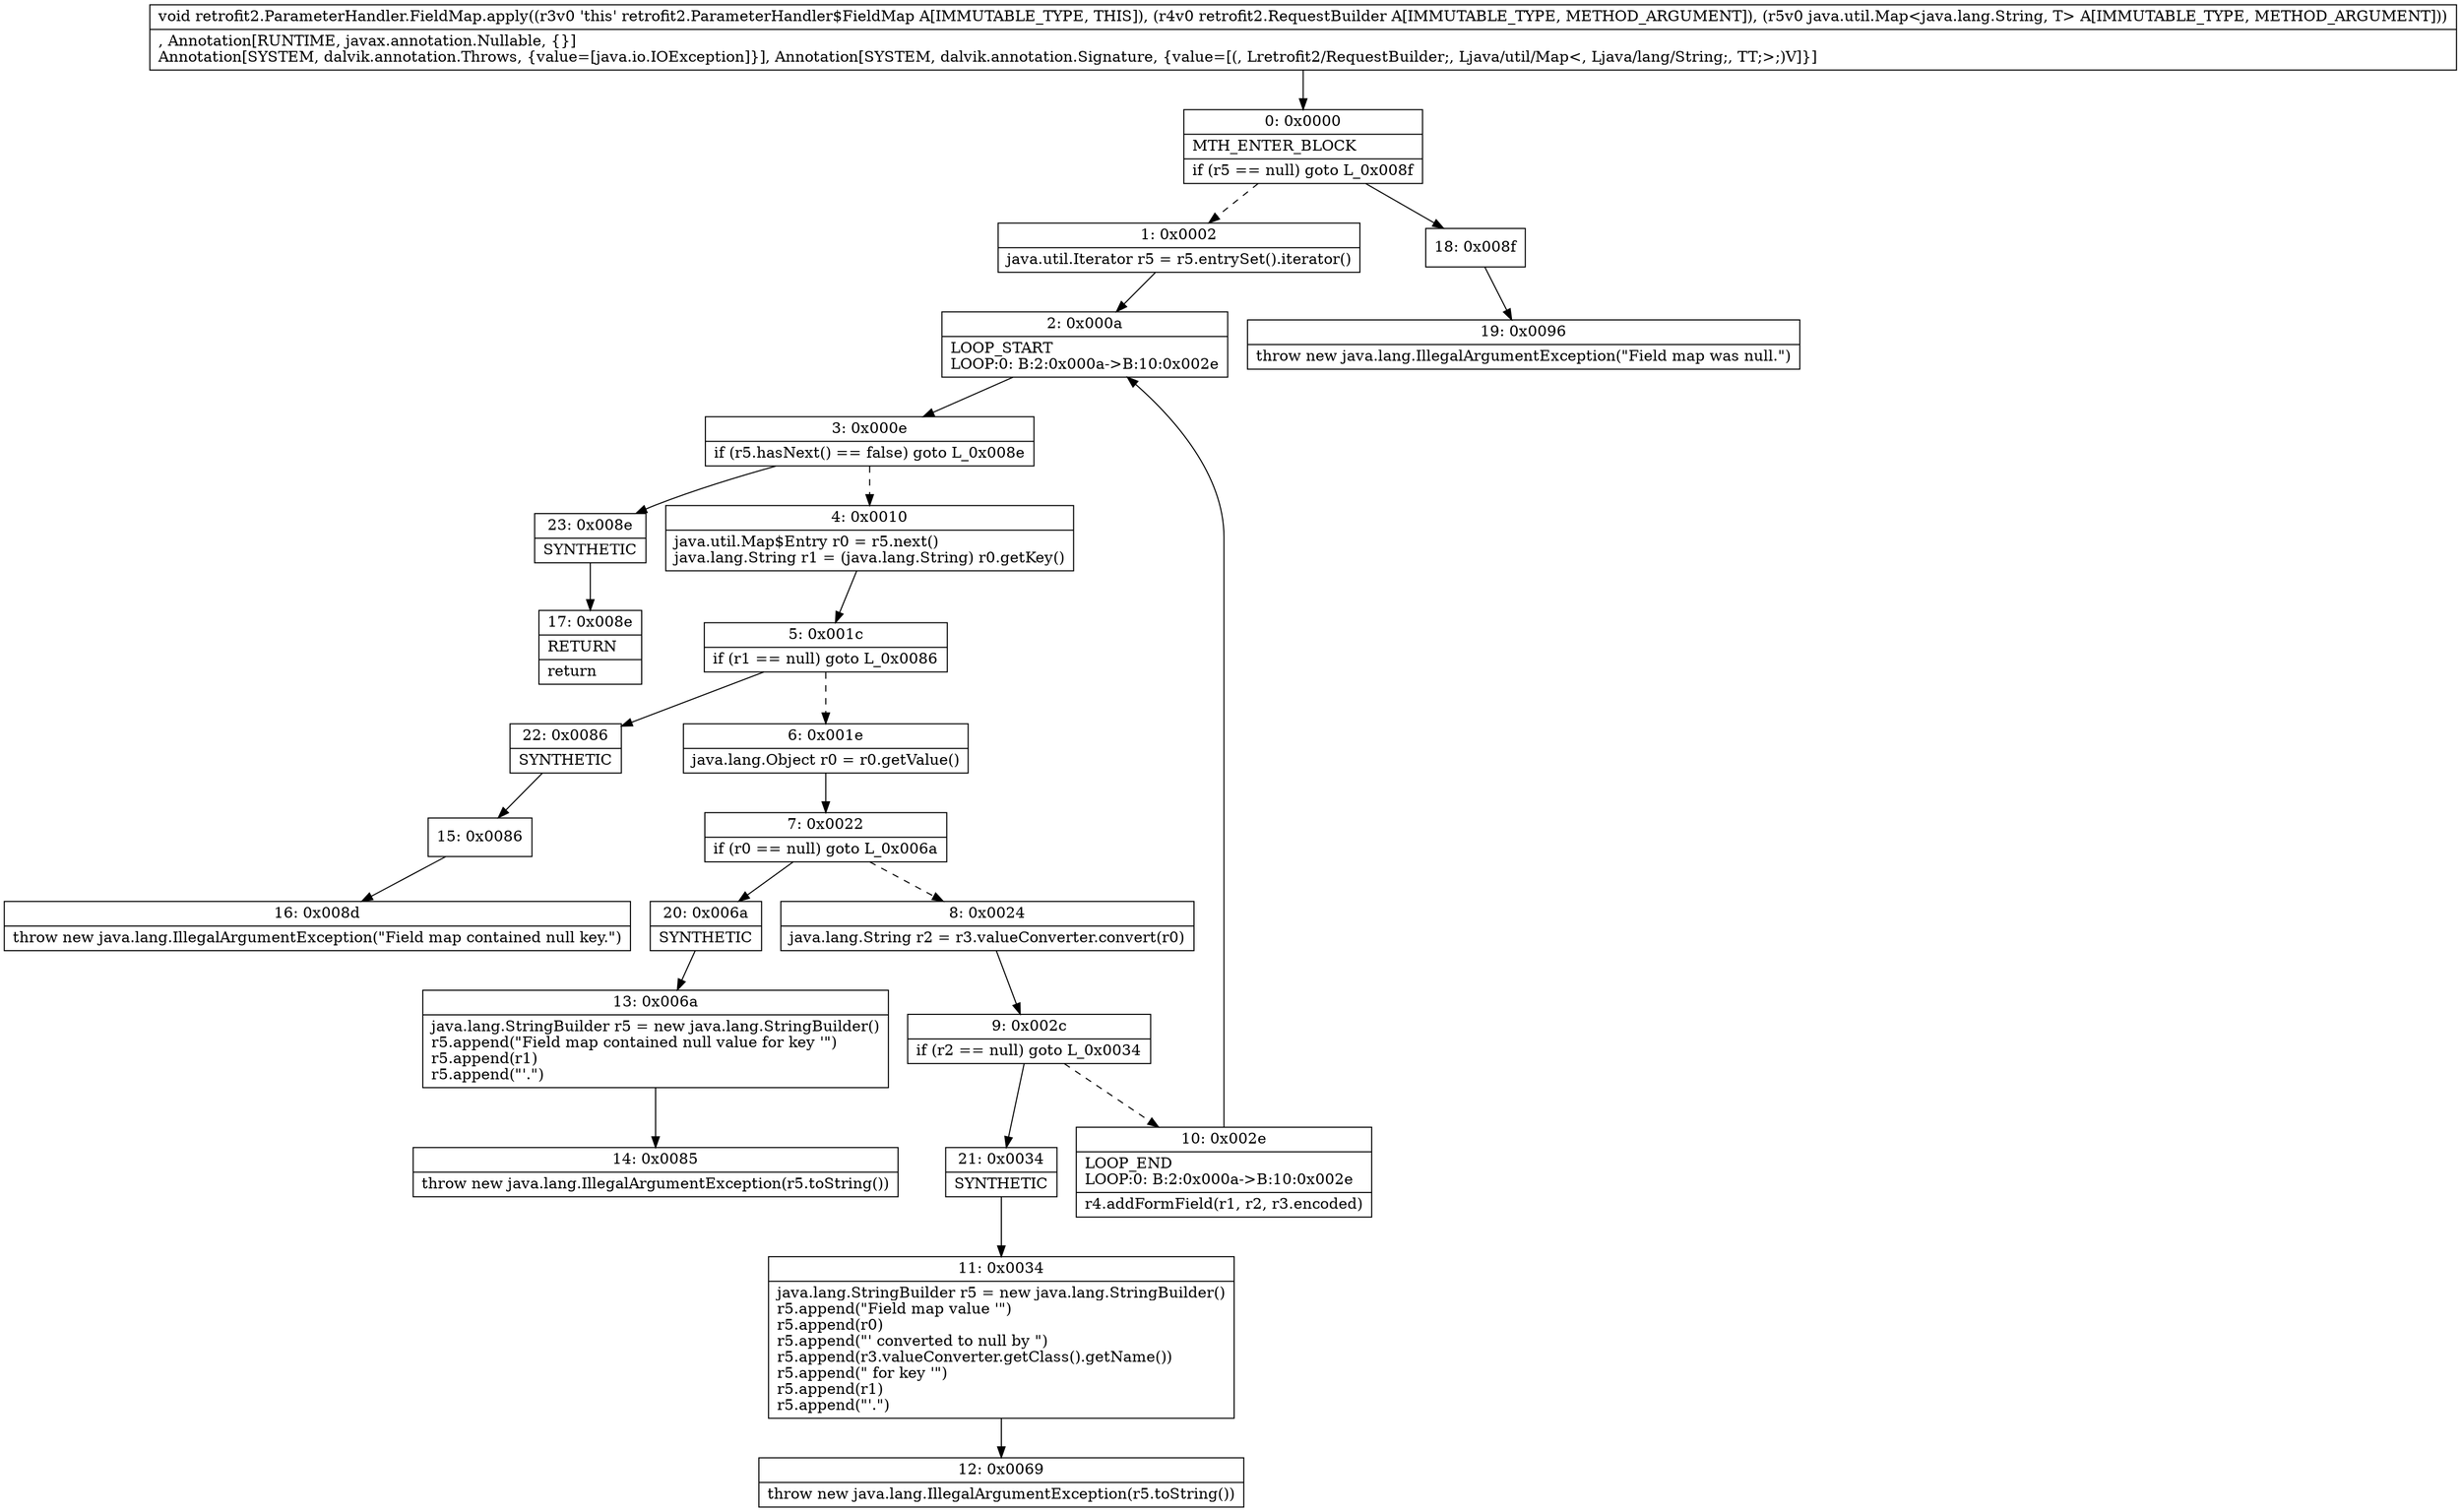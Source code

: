 digraph "CFG forretrofit2.ParameterHandler.FieldMap.apply(Lretrofit2\/RequestBuilder;Ljava\/util\/Map;)V" {
Node_0 [shape=record,label="{0\:\ 0x0000|MTH_ENTER_BLOCK\l|if (r5 == null) goto L_0x008f\l}"];
Node_1 [shape=record,label="{1\:\ 0x0002|java.util.Iterator r5 = r5.entrySet().iterator()\l}"];
Node_2 [shape=record,label="{2\:\ 0x000a|LOOP_START\lLOOP:0: B:2:0x000a\-\>B:10:0x002e\l}"];
Node_3 [shape=record,label="{3\:\ 0x000e|if (r5.hasNext() == false) goto L_0x008e\l}"];
Node_4 [shape=record,label="{4\:\ 0x0010|java.util.Map$Entry r0 = r5.next()\ljava.lang.String r1 = (java.lang.String) r0.getKey()\l}"];
Node_5 [shape=record,label="{5\:\ 0x001c|if (r1 == null) goto L_0x0086\l}"];
Node_6 [shape=record,label="{6\:\ 0x001e|java.lang.Object r0 = r0.getValue()\l}"];
Node_7 [shape=record,label="{7\:\ 0x0022|if (r0 == null) goto L_0x006a\l}"];
Node_8 [shape=record,label="{8\:\ 0x0024|java.lang.String r2 = r3.valueConverter.convert(r0)\l}"];
Node_9 [shape=record,label="{9\:\ 0x002c|if (r2 == null) goto L_0x0034\l}"];
Node_10 [shape=record,label="{10\:\ 0x002e|LOOP_END\lLOOP:0: B:2:0x000a\-\>B:10:0x002e\l|r4.addFormField(r1, r2, r3.encoded)\l}"];
Node_11 [shape=record,label="{11\:\ 0x0034|java.lang.StringBuilder r5 = new java.lang.StringBuilder()\lr5.append(\"Field map value '\")\lr5.append(r0)\lr5.append(\"' converted to null by \")\lr5.append(r3.valueConverter.getClass().getName())\lr5.append(\" for key '\")\lr5.append(r1)\lr5.append(\"'.\")\l}"];
Node_12 [shape=record,label="{12\:\ 0x0069|throw new java.lang.IllegalArgumentException(r5.toString())\l}"];
Node_13 [shape=record,label="{13\:\ 0x006a|java.lang.StringBuilder r5 = new java.lang.StringBuilder()\lr5.append(\"Field map contained null value for key '\")\lr5.append(r1)\lr5.append(\"'.\")\l}"];
Node_14 [shape=record,label="{14\:\ 0x0085|throw new java.lang.IllegalArgumentException(r5.toString())\l}"];
Node_15 [shape=record,label="{15\:\ 0x0086}"];
Node_16 [shape=record,label="{16\:\ 0x008d|throw new java.lang.IllegalArgumentException(\"Field map contained null key.\")\l}"];
Node_17 [shape=record,label="{17\:\ 0x008e|RETURN\l|return\l}"];
Node_18 [shape=record,label="{18\:\ 0x008f}"];
Node_19 [shape=record,label="{19\:\ 0x0096|throw new java.lang.IllegalArgumentException(\"Field map was null.\")\l}"];
Node_20 [shape=record,label="{20\:\ 0x006a|SYNTHETIC\l}"];
Node_21 [shape=record,label="{21\:\ 0x0034|SYNTHETIC\l}"];
Node_22 [shape=record,label="{22\:\ 0x0086|SYNTHETIC\l}"];
Node_23 [shape=record,label="{23\:\ 0x008e|SYNTHETIC\l}"];
MethodNode[shape=record,label="{void retrofit2.ParameterHandler.FieldMap.apply((r3v0 'this' retrofit2.ParameterHandler$FieldMap A[IMMUTABLE_TYPE, THIS]), (r4v0 retrofit2.RequestBuilder A[IMMUTABLE_TYPE, METHOD_ARGUMENT]), (r5v0 java.util.Map\<java.lang.String, T\> A[IMMUTABLE_TYPE, METHOD_ARGUMENT]))  | , Annotation[RUNTIME, javax.annotation.Nullable, \{\}]\lAnnotation[SYSTEM, dalvik.annotation.Throws, \{value=[java.io.IOException]\}], Annotation[SYSTEM, dalvik.annotation.Signature, \{value=[(, Lretrofit2\/RequestBuilder;, Ljava\/util\/Map\<, Ljava\/lang\/String;, TT;\>;)V]\}]\l}"];
MethodNode -> Node_0;
Node_0 -> Node_1[style=dashed];
Node_0 -> Node_18;
Node_1 -> Node_2;
Node_2 -> Node_3;
Node_3 -> Node_4[style=dashed];
Node_3 -> Node_23;
Node_4 -> Node_5;
Node_5 -> Node_6[style=dashed];
Node_5 -> Node_22;
Node_6 -> Node_7;
Node_7 -> Node_8[style=dashed];
Node_7 -> Node_20;
Node_8 -> Node_9;
Node_9 -> Node_10[style=dashed];
Node_9 -> Node_21;
Node_10 -> Node_2;
Node_11 -> Node_12;
Node_13 -> Node_14;
Node_15 -> Node_16;
Node_18 -> Node_19;
Node_20 -> Node_13;
Node_21 -> Node_11;
Node_22 -> Node_15;
Node_23 -> Node_17;
}

